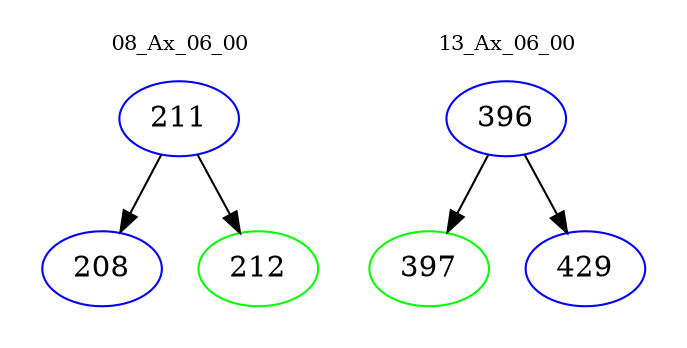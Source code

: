 digraph{
subgraph cluster_0 {
color = white
label = "08_Ax_06_00";
fontsize=10;
T0_211 [label="211", color="blue"]
T0_211 -> T0_208 [color="black"]
T0_208 [label="208", color="blue"]
T0_211 -> T0_212 [color="black"]
T0_212 [label="212", color="green"]
}
subgraph cluster_1 {
color = white
label = "13_Ax_06_00";
fontsize=10;
T1_396 [label="396", color="blue"]
T1_396 -> T1_397 [color="black"]
T1_397 [label="397", color="green"]
T1_396 -> T1_429 [color="black"]
T1_429 [label="429", color="blue"]
}
}
